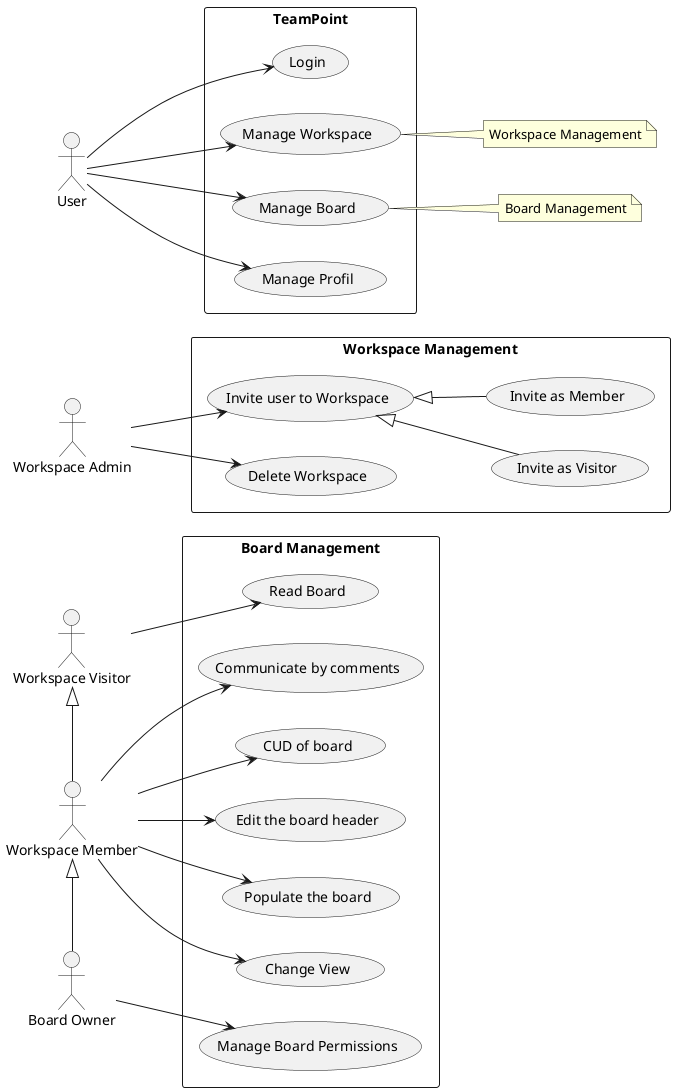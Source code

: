 @startuml
left to right direction

actor "Workspace Admin" as WorkspaceAdmin
actor User
actor "Workspace Member" as WorkspaceMember
actor "Board Owner" as BoardOwner
actor "Workspace Visitor" as WorkspaceVisitor

rectangle TeamPoint{
  usecase "Login" as UC112
  usecase "Manage Workspace" as UC110
  usecase "Manage Board" as UC111
  usecase "Manage Profil" as UC113
}
User --> UC110
User --> UC111
User --> UC112
User --> UC113
note right of (UC110)
  Workspace Management
end note
note right of (UC111)
  Board Management
end note

rectangle "Workspace Management" as Workspace_Management{
  usecase "Invite user to Workspace" as UC107
  usecase "Delete Workspace" as UC108
  usecase "Invite as Visitor" as UC114
  usecase "Invite as Member" as UC115
}
WorkspaceAdmin --> UC108
WorkspaceAdmin --> UC107
UC107 <|-- UC114
UC107 <|-- UC115

rectangle "Board Management" as Boad_Management{
  usecase "CUD of board" as UC101
  usecase "Edit the board header" as UC102
  usecase "Populate the board" as UC103
  usecase "Change View" as UC104
  usecase "Communicate by comments" as UC105
  usecase "Manage Board Permissions" as UC106
  usecase "Read Board" as UC116
}
WorkspaceMember <|-right- BoardOwner
WorkspaceVisitor <|-right- WorkspaceMember
WorkspaceMember --> UC101
WorkspaceMember --> UC103
WorkspaceMember --> UC102
WorkspaceMember --> UC104
WorkspaceMember --> UC105
BoardOwner --> UC106
WorkspaceVisitor --> UC116

@enduml